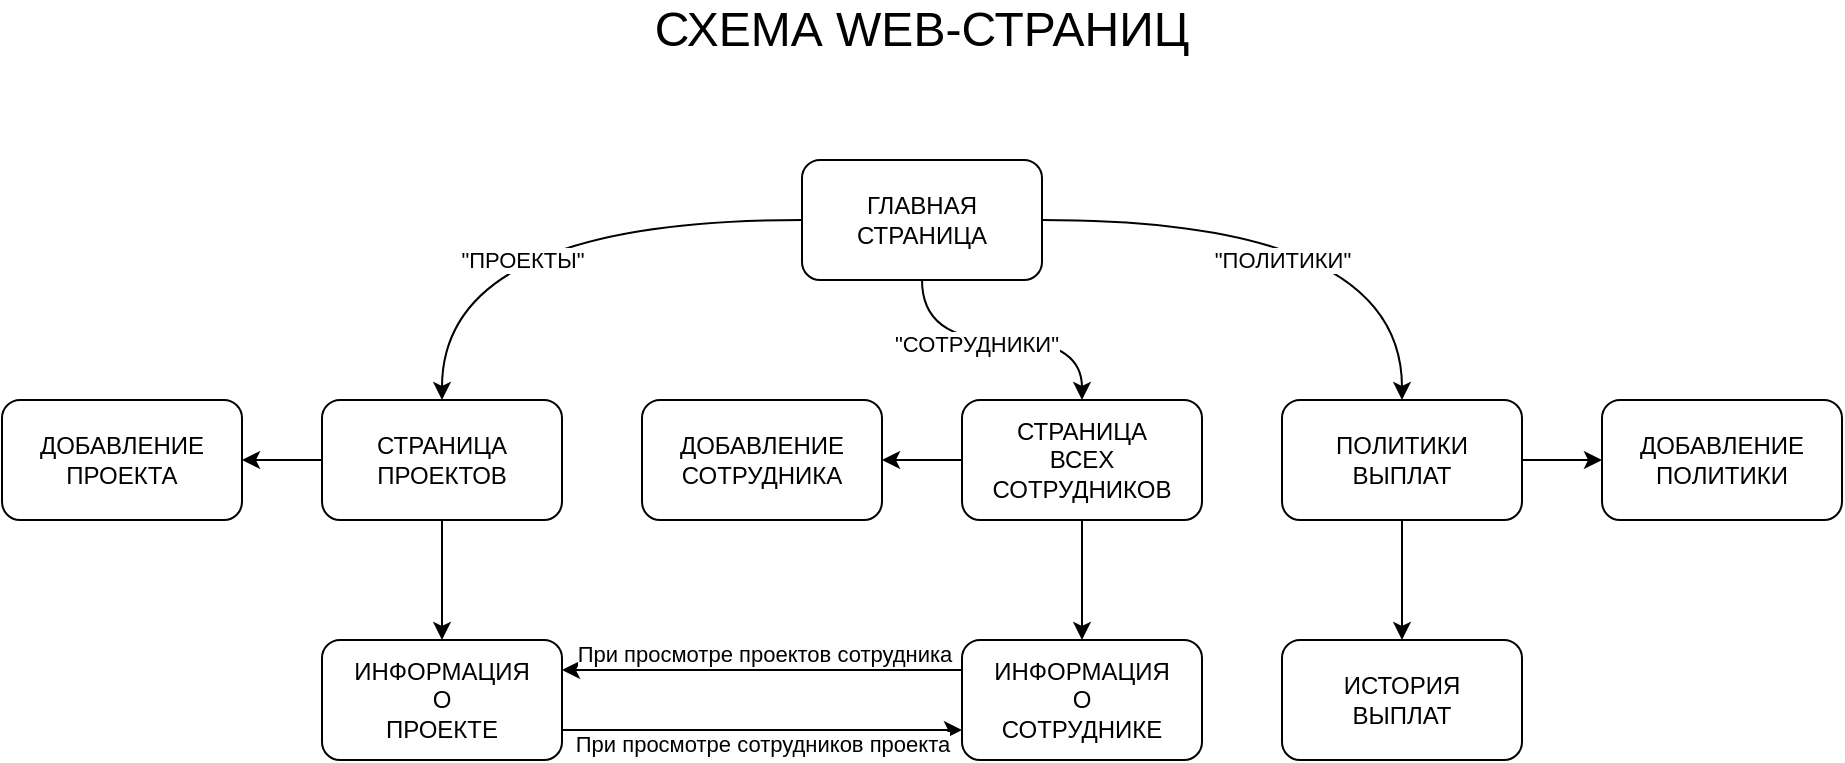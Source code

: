 <mxfile version="22.1.15" type="device">
  <diagram name="Страница — 1" id="Zfb2FmtGp4p0fHXuxznE">
    <mxGraphModel dx="1219" dy="722" grid="1" gridSize="10" guides="1" tooltips="1" connect="1" arrows="1" fold="1" page="1" pageScale="1" pageWidth="1169" pageHeight="827" math="0" shadow="0">
      <root>
        <mxCell id="0" />
        <mxCell id="1" parent="0" />
        <mxCell id="282KkFwc5kcw7hc2zhaQ-48" value="&lt;font style=&quot;font-size: 24px;&quot;&gt;СХЕМА WEB-СТРАНИЦ&lt;/font&gt;" style="text;html=1;strokeColor=none;fillColor=none;align=center;verticalAlign=middle;whiteSpace=wrap;rounded=0;" vertex="1" parent="1">
          <mxGeometry x="355" y="20" width="290" height="30" as="geometry" />
        </mxCell>
        <mxCell id="282KkFwc5kcw7hc2zhaQ-10" style="edgeStyle=orthogonalEdgeStyle;rounded=0;orthogonalLoop=1;jettySize=auto;html=1;curved=1;exitX=0;exitY=0.5;exitDx=0;exitDy=0;entryX=0.25;entryY=0;entryDx=0;entryDy=0;" edge="1" parent="1" source="282KkFwc5kcw7hc2zhaQ-1">
          <mxGeometry relative="1" as="geometry">
            <mxPoint x="550" y="125" as="sourcePoint" />
            <mxPoint x="260" y="220" as="targetPoint" />
            <Array as="points">
              <mxPoint x="260" y="130" />
            </Array>
          </mxGeometry>
        </mxCell>
        <mxCell id="282KkFwc5kcw7hc2zhaQ-23" value="&quot;ПРОЕКТЫ&quot;" style="edgeLabel;html=1;align=center;verticalAlign=middle;resizable=0;points=[];" vertex="1" connectable="0" parent="282KkFwc5kcw7hc2zhaQ-10">
          <mxGeometry x="0.185" y="17" relative="1" as="geometry">
            <mxPoint x="20" y="3" as="offset" />
          </mxGeometry>
        </mxCell>
        <mxCell id="282KkFwc5kcw7hc2zhaQ-1" value="ГЛАВНАЯ&lt;br&gt;СТРАНИЦА" style="rounded=1;whiteSpace=wrap;html=1;" vertex="1" parent="1">
          <mxGeometry x="440" y="100" width="120" height="60" as="geometry" />
        </mxCell>
        <mxCell id="282KkFwc5kcw7hc2zhaQ-2" value="СТРАНИЦА&lt;br&gt;ПРОЕКТОВ" style="rounded=1;whiteSpace=wrap;html=1;" vertex="1" parent="1">
          <mxGeometry x="200" y="220" width="120" height="60" as="geometry" />
        </mxCell>
        <mxCell id="282KkFwc5kcw7hc2zhaQ-3" value="СТРАНИЦА&lt;br&gt;ВСЕХ&lt;br&gt;СОТРУДНИКОВ" style="rounded=1;whiteSpace=wrap;html=1;" vertex="1" parent="1">
          <mxGeometry x="520" y="220" width="120" height="60" as="geometry" />
        </mxCell>
        <mxCell id="282KkFwc5kcw7hc2zhaQ-36" style="edgeStyle=orthogonalEdgeStyle;rounded=0;orthogonalLoop=1;jettySize=auto;html=1;exitX=0.5;exitY=1;exitDx=0;exitDy=0;entryX=0.5;entryY=0;entryDx=0;entryDy=0;curved=1;" edge="1" parent="1" source="282KkFwc5kcw7hc2zhaQ-1" target="282KkFwc5kcw7hc2zhaQ-3">
          <mxGeometry relative="1" as="geometry" />
        </mxCell>
        <mxCell id="282KkFwc5kcw7hc2zhaQ-37" value="&quot;СОТРУДНИКИ&quot;" style="edgeLabel;html=1;align=center;verticalAlign=middle;resizable=0;points=[];" vertex="1" connectable="0" parent="282KkFwc5kcw7hc2zhaQ-36">
          <mxGeometry x="-0.22" y="-2" relative="1" as="geometry">
            <mxPoint x="2" as="offset" />
          </mxGeometry>
        </mxCell>
        <mxCell id="282KkFwc5kcw7hc2zhaQ-4" value="ИНФОРМАЦИЯ&lt;br&gt;О&lt;br&gt;СОТРУДНИКЕ" style="rounded=1;whiteSpace=wrap;html=1;" vertex="1" parent="1">
          <mxGeometry x="520" y="340" width="120" height="60" as="geometry" />
        </mxCell>
        <mxCell id="282KkFwc5kcw7hc2zhaQ-8" style="edgeStyle=orthogonalEdgeStyle;rounded=0;orthogonalLoop=1;jettySize=auto;html=1;entryX=0.5;entryY=0;entryDx=0;entryDy=0;curved=1;" edge="1" parent="1" source="282KkFwc5kcw7hc2zhaQ-3" target="282KkFwc5kcw7hc2zhaQ-4">
          <mxGeometry relative="1" as="geometry" />
        </mxCell>
        <mxCell id="282KkFwc5kcw7hc2zhaQ-42" style="edgeStyle=orthogonalEdgeStyle;rounded=0;orthogonalLoop=1;jettySize=auto;html=1;exitX=1;exitY=0.75;exitDx=0;exitDy=0;entryX=0;entryY=0.75;entryDx=0;entryDy=0;" edge="1" parent="1" source="282KkFwc5kcw7hc2zhaQ-5" target="282KkFwc5kcw7hc2zhaQ-4">
          <mxGeometry relative="1" as="geometry" />
        </mxCell>
        <mxCell id="282KkFwc5kcw7hc2zhaQ-43" value="При просмотре сотрудников проекта" style="edgeLabel;html=1;align=center;verticalAlign=middle;resizable=0;points=[];" vertex="1" connectable="0" parent="282KkFwc5kcw7hc2zhaQ-42">
          <mxGeometry x="-0.29" y="1" relative="1" as="geometry">
            <mxPoint x="29" y="8" as="offset" />
          </mxGeometry>
        </mxCell>
        <mxCell id="282KkFwc5kcw7hc2zhaQ-5" value="ИНФОРМАЦИЯ&lt;br&gt;О&lt;br&gt;ПРОЕКТЕ" style="rounded=1;whiteSpace=wrap;html=1;" vertex="1" parent="1">
          <mxGeometry x="200" y="340" width="120" height="60" as="geometry" />
        </mxCell>
        <mxCell id="282KkFwc5kcw7hc2zhaQ-11" style="edgeStyle=orthogonalEdgeStyle;rounded=0;orthogonalLoop=1;jettySize=auto;html=1;entryX=0.5;entryY=0;entryDx=0;entryDy=0;curved=1;" edge="1" parent="1" source="282KkFwc5kcw7hc2zhaQ-2" target="282KkFwc5kcw7hc2zhaQ-5">
          <mxGeometry relative="1" as="geometry" />
        </mxCell>
        <mxCell id="282KkFwc5kcw7hc2zhaQ-40" style="edgeStyle=orthogonalEdgeStyle;rounded=0;orthogonalLoop=1;jettySize=auto;html=1;exitX=0;exitY=0.25;exitDx=0;exitDy=0;entryX=1;entryY=0.25;entryDx=0;entryDy=0;" edge="1" parent="1" source="282KkFwc5kcw7hc2zhaQ-4" target="282KkFwc5kcw7hc2zhaQ-5">
          <mxGeometry relative="1" as="geometry" />
        </mxCell>
        <mxCell id="282KkFwc5kcw7hc2zhaQ-41" value="При просмотре проектов сотрудника" style="edgeLabel;html=1;align=center;verticalAlign=middle;resizable=0;points=[];" vertex="1" connectable="0" parent="282KkFwc5kcw7hc2zhaQ-40">
          <mxGeometry x="0.723" y="-1" relative="1" as="geometry">
            <mxPoint x="73" y="-7" as="offset" />
          </mxGeometry>
        </mxCell>
        <mxCell id="282KkFwc5kcw7hc2zhaQ-12" value="ДОБАВЛЕНИЕ&lt;br&gt;ПРОЕКТА" style="rounded=1;whiteSpace=wrap;html=1;" vertex="1" parent="1">
          <mxGeometry x="40" y="220" width="120" height="60" as="geometry" />
        </mxCell>
        <mxCell id="282KkFwc5kcw7hc2zhaQ-13" style="edgeStyle=orthogonalEdgeStyle;rounded=0;orthogonalLoop=1;jettySize=auto;html=1;curved=1;" edge="1" parent="1" source="282KkFwc5kcw7hc2zhaQ-2" target="282KkFwc5kcw7hc2zhaQ-12">
          <mxGeometry relative="1" as="geometry" />
        </mxCell>
        <mxCell id="282KkFwc5kcw7hc2zhaQ-14" value="ДОБАВЛЕНИЕ&lt;br&gt;СОТРУДНИКА" style="rounded=1;whiteSpace=wrap;html=1;" vertex="1" parent="1">
          <mxGeometry x="360" y="220" width="120" height="60" as="geometry" />
        </mxCell>
        <mxCell id="282KkFwc5kcw7hc2zhaQ-16" style="edgeStyle=orthogonalEdgeStyle;rounded=0;orthogonalLoop=1;jettySize=auto;html=1;curved=1;" edge="1" parent="1" source="282KkFwc5kcw7hc2zhaQ-3" target="282KkFwc5kcw7hc2zhaQ-14">
          <mxGeometry relative="1" as="geometry" />
        </mxCell>
        <mxCell id="282KkFwc5kcw7hc2zhaQ-18" value="ПОЛИТИКИ ВЫПЛАТ" style="rounded=1;whiteSpace=wrap;html=1;" vertex="1" parent="1">
          <mxGeometry x="680" y="220" width="120" height="60" as="geometry" />
        </mxCell>
        <mxCell id="282KkFwc5kcw7hc2zhaQ-32" style="edgeStyle=orthogonalEdgeStyle;rounded=0;orthogonalLoop=1;jettySize=auto;html=1;exitX=1;exitY=0.5;exitDx=0;exitDy=0;entryX=0.5;entryY=0;entryDx=0;entryDy=0;curved=1;" edge="1" parent="1" source="282KkFwc5kcw7hc2zhaQ-1" target="282KkFwc5kcw7hc2zhaQ-18">
          <mxGeometry relative="1" as="geometry" />
        </mxCell>
        <mxCell id="282KkFwc5kcw7hc2zhaQ-33" value="&quot;ПОЛИТИКИ&quot;" style="edgeLabel;html=1;align=center;verticalAlign=middle;resizable=0;points=[];" vertex="1" connectable="0" parent="282KkFwc5kcw7hc2zhaQ-32">
          <mxGeometry x="-0.13" y="-11" relative="1" as="geometry">
            <mxPoint x="2" y="9" as="offset" />
          </mxGeometry>
        </mxCell>
        <mxCell id="282KkFwc5kcw7hc2zhaQ-19" value="ДОБАВЛЕНИЕ&lt;br&gt;ПОЛИТИКИ" style="rounded=1;whiteSpace=wrap;html=1;" vertex="1" parent="1">
          <mxGeometry x="840" y="220" width="120" height="60" as="geometry" />
        </mxCell>
        <mxCell id="282KkFwc5kcw7hc2zhaQ-20" style="edgeStyle=orthogonalEdgeStyle;rounded=0;orthogonalLoop=1;jettySize=auto;html=1;curved=1;" edge="1" parent="1" source="282KkFwc5kcw7hc2zhaQ-18" target="282KkFwc5kcw7hc2zhaQ-19">
          <mxGeometry relative="1" as="geometry" />
        </mxCell>
        <mxCell id="282KkFwc5kcw7hc2zhaQ-46" value="ИСТОРИЯ&lt;br&gt;ВЫПЛАТ" style="rounded=1;whiteSpace=wrap;html=1;" vertex="1" parent="1">
          <mxGeometry x="680" y="340" width="120" height="60" as="geometry" />
        </mxCell>
        <mxCell id="282KkFwc5kcw7hc2zhaQ-47" style="edgeStyle=orthogonalEdgeStyle;rounded=0;orthogonalLoop=1;jettySize=auto;html=1;entryX=0.5;entryY=0;entryDx=0;entryDy=0;" edge="1" parent="1" source="282KkFwc5kcw7hc2zhaQ-18" target="282KkFwc5kcw7hc2zhaQ-46">
          <mxGeometry relative="1" as="geometry" />
        </mxCell>
      </root>
    </mxGraphModel>
  </diagram>
</mxfile>
